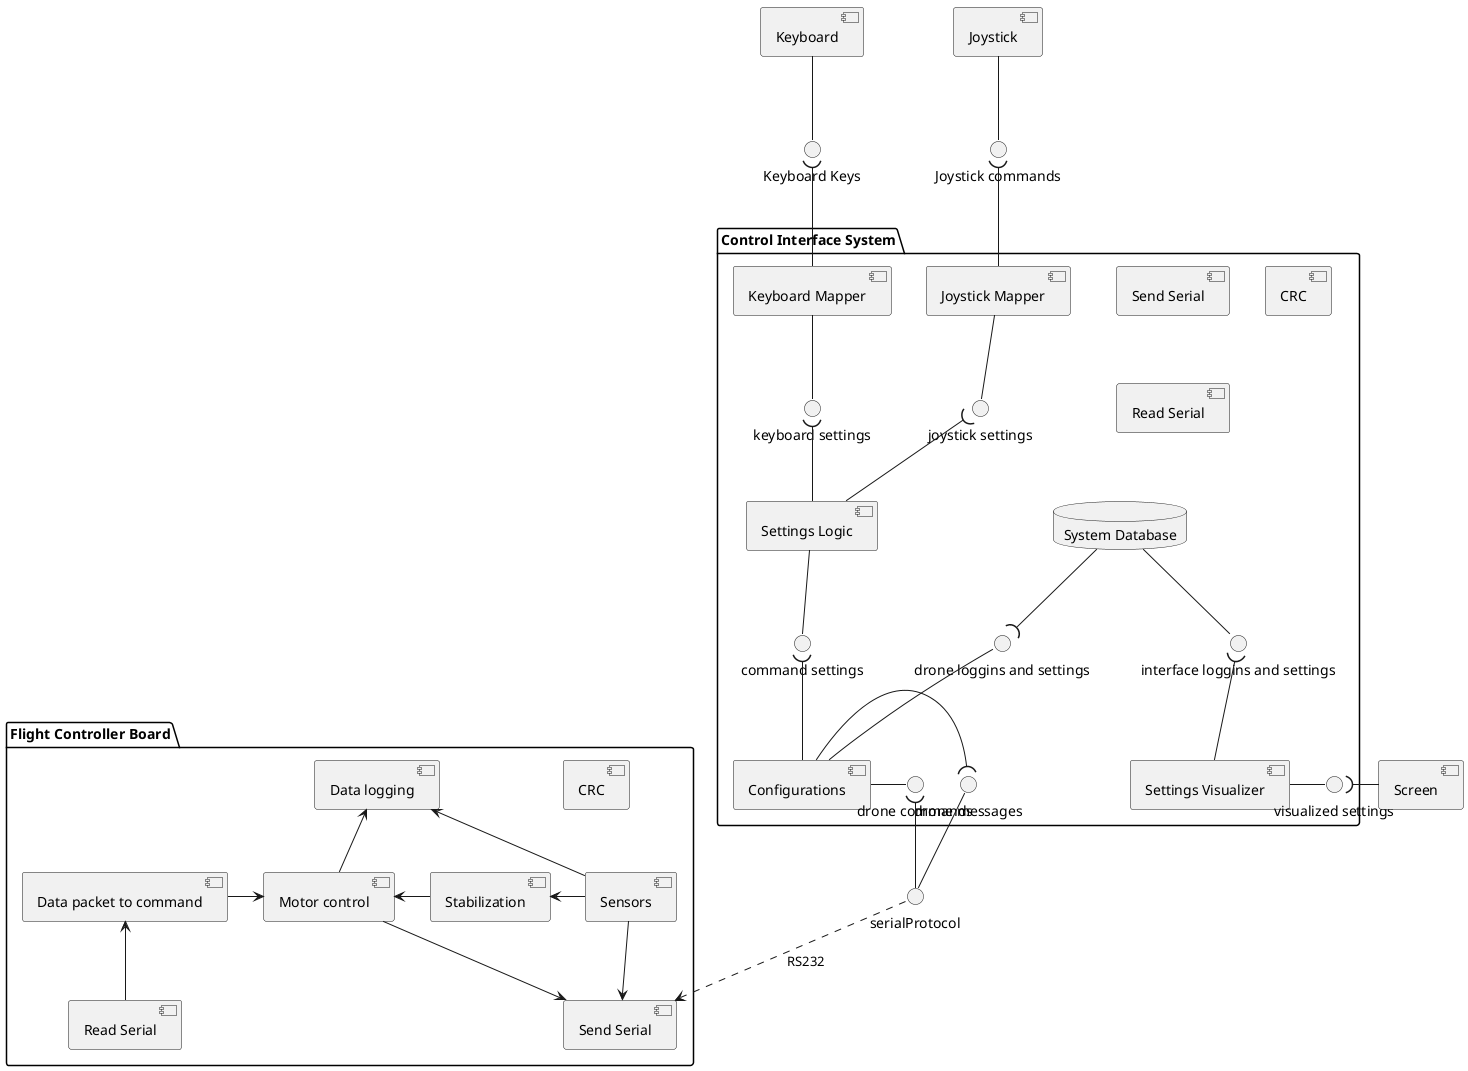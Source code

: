 @startuml "Component Diagram ESL Drone"

component "Screen" as screen
component "Keyboard" as keyboard
component "Joystick" as joystick

interface "Keyboard Keys" as keyboardKeys
interface "Joystick commands" as joystickCommands 

package "Control Interface System" {
    component "Joystick Mapper" as joyStickMapper
    component "Keyboard Mapper" as keyboardMapper
    component "Settings Logic" as settingsLogic
    component "Configurations" as configurations
    component "Settings Visualizer" as settingsVisualizer
    component "Send Serial" as sendserial
    component "CRC" as crc
    component "Read Serial" as readserial

    interface "joystick settings" as joystickSettings
    interface "keyboard settings" as keyboardSetings
    interface "drone commands" as droneCommands
    interface "drone messages" as droneMessages
    interface "drone loggins and settings" as droneLogginsSettings
    interface "interface loggins and settings" as interfaceLogginsSettings

    interface "command settings" as commandSettings
    interface "visualized settings" as visualizedSettings
    database  "System Database" as systemDatabase
}


package "Flight Controller Board" {
component "Send Serial" as sendserialFCB
component "Read Serial" as readserialFCB
component "CRC" as crcFCB
component "Sensors" as sensors
component "Motor control" as motors
component "Stabilization" as stabilization
component "Data packet to command" as packetdrone
component "Data logging" as datalogging
}


joyStickMapper -- joystickSettings
joystickSettings )-- settingsLogic

keyboardMapper -- keyboardSetings
keyboardSetings )-- settingsLogic

settingsLogic -- commandSettings
commandSettings )-- configurations

configurations -right- droneCommands
droneCommands )-- serialProtocol

serialProtocol -left- droneMessages
droneMessages )-left- configurations

configurations -up- droneLogginsSettings
droneLogginsSettings )-up-systemDatabase

systemDatabase -- interfaceLogginsSettings
interfaceLogginsSettings )--settingsVisualizer

settingsVisualizer -right- visualizedSettings
visualizedSettings )-right- screen

keyboard -- keyboardKeys
keyboardKeys )-- keyboardMapper

joystick -- joystickCommands
joystickCommands )--joyStickMapper



serialProtocol .down.> sendserialFCB: RS232

sensors --> sendserialFCB
' readserialFCB-up->crcFCB
' crcFCB-->sendserialFCB
motors <- stabilization
stabilization <- sensors
readserialFCB -up-> packetdrone
packetdrone -> motors
motors --> sendserialFCB
datalogging <-- motors
datalogging <-- sensors

@enduml
